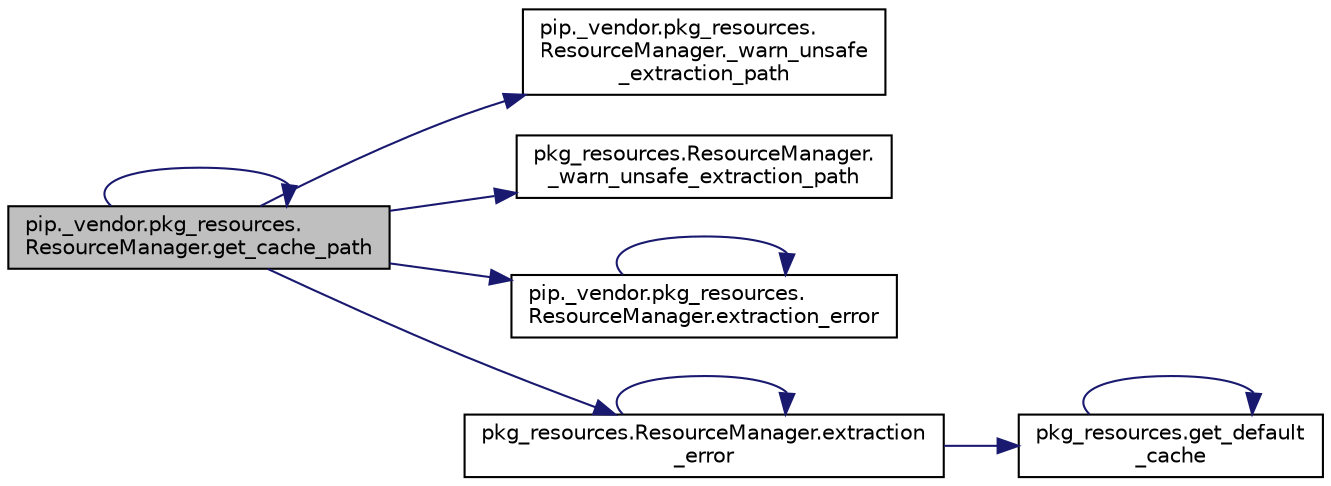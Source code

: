 digraph "pip._vendor.pkg_resources.ResourceManager.get_cache_path"
{
 // LATEX_PDF_SIZE
  edge [fontname="Helvetica",fontsize="10",labelfontname="Helvetica",labelfontsize="10"];
  node [fontname="Helvetica",fontsize="10",shape=record];
  rankdir="LR";
  Node1 [label="pip._vendor.pkg_resources.\lResourceManager.get_cache_path",height=0.2,width=0.4,color="black", fillcolor="grey75", style="filled", fontcolor="black",tooltip=" "];
  Node1 -> Node2 [color="midnightblue",fontsize="10",style="solid",fontname="Helvetica"];
  Node2 [label="pip._vendor.pkg_resources.\lResourceManager._warn_unsafe\l_extraction_path",height=0.2,width=0.4,color="black", fillcolor="white", style="filled",URL="$d9/d86/classpip_1_1__vendor_1_1pkg__resources_1_1_resource_manager.html#a9610514e0d19066bddbc2aee858c3a94",tooltip=" "];
  Node1 -> Node3 [color="midnightblue",fontsize="10",style="solid",fontname="Helvetica"];
  Node3 [label="pkg_resources.ResourceManager.\l_warn_unsafe_extraction_path",height=0.2,width=0.4,color="black", fillcolor="white", style="filled",URL="$d6/d39/classpkg__resources_1_1_resource_manager.html#ae8127b1c144999f82582e249b9a28d83",tooltip=" "];
  Node1 -> Node4 [color="midnightblue",fontsize="10",style="solid",fontname="Helvetica"];
  Node4 [label="pip._vendor.pkg_resources.\lResourceManager.extraction_error",height=0.2,width=0.4,color="black", fillcolor="white", style="filled",URL="$d9/d86/classpip_1_1__vendor_1_1pkg__resources_1_1_resource_manager.html#ac2eee188c89f4f2f3607dd89cd37b66e",tooltip=" "];
  Node4 -> Node4 [color="midnightblue",fontsize="10",style="solid",fontname="Helvetica"];
  Node1 -> Node5 [color="midnightblue",fontsize="10",style="solid",fontname="Helvetica"];
  Node5 [label="pkg_resources.ResourceManager.extraction\l_error",height=0.2,width=0.4,color="black", fillcolor="white", style="filled",URL="$d6/d39/classpkg__resources_1_1_resource_manager.html#a39f27f35ad11069273856a00d26df314",tooltip=" "];
  Node5 -> Node5 [color="midnightblue",fontsize="10",style="solid",fontname="Helvetica"];
  Node5 -> Node6 [color="midnightblue",fontsize="10",style="solid",fontname="Helvetica"];
  Node6 [label="pkg_resources.get_default\l_cache",height=0.2,width=0.4,color="black", fillcolor="white", style="filled",URL="$d0/de1/namespacepkg__resources.html#a605d91f78bde46cd2f7db04c78b9c28c",tooltip=" "];
  Node6 -> Node6 [color="midnightblue",fontsize="10",style="solid",fontname="Helvetica"];
  Node1 -> Node1 [color="midnightblue",fontsize="10",style="solid",fontname="Helvetica"];
}
